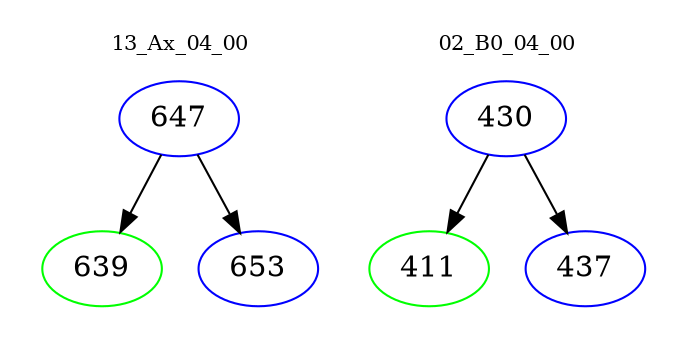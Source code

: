 digraph{
subgraph cluster_0 {
color = white
label = "13_Ax_04_00";
fontsize=10;
T0_647 [label="647", color="blue"]
T0_647 -> T0_639 [color="black"]
T0_639 [label="639", color="green"]
T0_647 -> T0_653 [color="black"]
T0_653 [label="653", color="blue"]
}
subgraph cluster_1 {
color = white
label = "02_B0_04_00";
fontsize=10;
T1_430 [label="430", color="blue"]
T1_430 -> T1_411 [color="black"]
T1_411 [label="411", color="green"]
T1_430 -> T1_437 [color="black"]
T1_437 [label="437", color="blue"]
}
}
